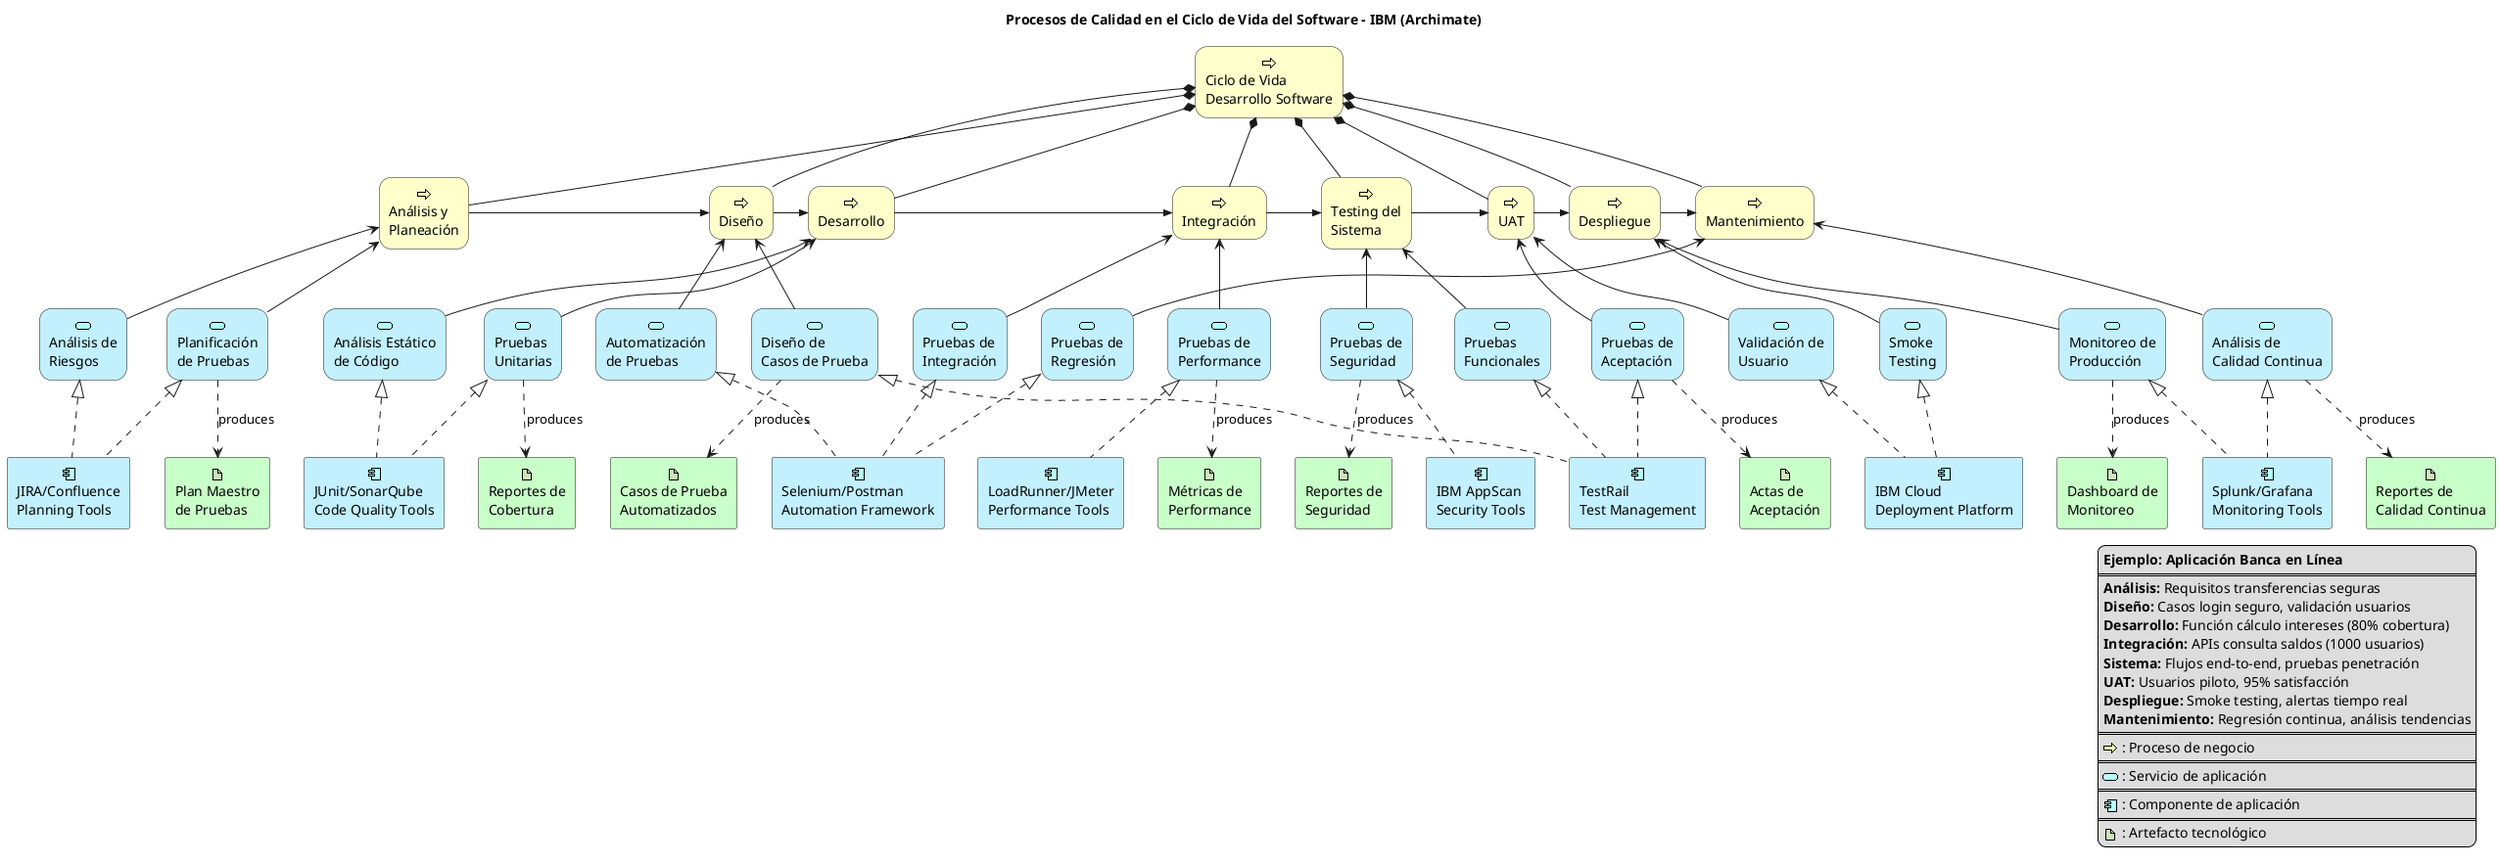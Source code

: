 @startuml proceso-pruebas-ciclo-vida
title Procesos de Calidad en el Ciclo de Vida del Software - IBM (Archimate)

skinparam rectangle<<behavior>> {
    roundCorner 25
}

sprite $bProcess jar:archimate/business-process
sprite $aService jar:archimate/application-service
sprite $aComponent jar:archimate/application-component
sprite $tArtifact jar:archimate/technology-artifact

' Procesos principales del ciclo de vida
rectangle "Ciclo de Vida\nDesarrollo Software" as SDLC <<$bProcess>><<behavior>> #Business
rectangle "Análisis y\nPlaneación" as AP <<$bProcess>><<behavior>> #Business
rectangle "Diseño" as DIS <<$bProcess>><<behavior>> #Business
rectangle "Desarrollo" as DEV <<$bProcess>><<behavior>> #Business
rectangle "Integración" as INT <<$bProcess>><<behavior>> #Business
rectangle "Testing del\nSistema" as SYS <<$bProcess>><<behavior>> #Business
rectangle "UAT" as UAT <<$bProcess>><<behavior>> #Business
rectangle "Despliegue" as DEP <<$bProcess>><<behavior>> #Business
rectangle "Mantenimiento" as MAINT <<$bProcess>><<behavior>> #Business

' Composición del proceso principal
SDLC *-down- AP
SDLC *-down- DIS
SDLC *-down- DEV
SDLC *-down- INT
SDLC *-down- SYS
SDLC *-down- UAT
SDLC *-down- DEP
SDLC *-down- MAINT

' Flujo secuencial
AP -right->> DIS
DIS -right->> DEV
DEV -right->> INT
INT -right->> SYS
SYS -right->> UAT
UAT -right->> DEP
DEP -right->> MAINT

' Servicios de calidad por fase
rectangle "Planificación\nde Pruebas" as TestPlan <<$aService>><<behavior>> #Application
rectangle "Análisis de\nRiesgos" as RiskAnalysis <<$aService>><<behavior>> #Application
rectangle "Diseño de\nCasos de Prueba" as TestDesign <<$aService>><<behavior>> #Application
rectangle "Automatización\nde Pruebas" as TestAuto <<$aService>><<behavior>> #Application
rectangle "Pruebas\nUnitarias" as UnitTest <<$aService>><<behavior>> #Application
rectangle "Análisis Estático\nde Código" as StaticAnalysis <<$aService>><<behavior>> #Application
rectangle "Pruebas de\nIntegración" as IntegrationTest <<$aService>><<behavior>> #Application
rectangle "Pruebas de\nPerformance" as PerfTest <<$aService>><<behavior>> #Application
rectangle "Pruebas\nFuncionales" as FuncTest <<$aService>><<behavior>> #Application
rectangle "Pruebas de\nSeguridad" as SecTest <<$aService>><<behavior>> #Application
rectangle "Validación de\nUsuario" as UserValidation <<$aService>><<behavior>> #Application
rectangle "Pruebas de\nAceptación" as AcceptanceTest <<$aService>><<behavior>> #Application
rectangle "Smoke\nTesting" as SmokeTest <<$aService>><<behavior>> #Application
rectangle "Monitoreo de\nProducción" as ProdMonitoring <<$aService>><<behavior>> #Application
rectangle "Pruebas de\nRegresión" as RegressionTest <<$aService>><<behavior>> #Application
rectangle "Análisis de\nCalidad Continua" as QualityAnalysis <<$aService>><<behavior>> #Application

' Relaciones servicios-procesos
TestPlan -up-> AP
RiskAnalysis -up-> AP

TestDesign -up-> DIS
TestAuto -up-> DIS

UnitTest -up-> DEV
StaticAnalysis -up-> DEV

IntegrationTest -up-> INT
PerfTest -up-> INT

FuncTest -up-> SYS
SecTest -up-> SYS

UserValidation -up-> UAT
AcceptanceTest -up-> UAT

SmokeTest -up-> DEP
ProdMonitoring -up-> DEP

RegressionTest -up-> MAINT
QualityAnalysis -up-> MAINT

' Componentes y herramientas tecnológicas
rectangle "JIRA/Confluence\nPlanning Tools" as PlanTools <<$aComponent>> #Application
rectangle "TestRail\nTest Management" as TestMgmt <<$aComponent>> #Application
rectangle "Selenium/Postman\nAutomation Framework" as AutoFramework <<$aComponent>> #Application
rectangle "JUnit/SonarQube\nCode Quality Tools" as CodeQuality <<$aComponent>> #Application
rectangle "LoadRunner/JMeter\nPerformance Tools" as PerfTools <<$aComponent>> #Application
rectangle "IBM AppScan\nSecurity Tools" as SecTools <<$aComponent>> #Application
rectangle "IBM Cloud\nDeployment Platform" as CloudPlatform <<$aComponent>> #Application
rectangle "Splunk/Grafana\nMonitoring Tools" as MonitoringTools <<$aComponent>> #Application

' Artefactos y entregables
rectangle "Plan Maestro\nde Pruebas" as TestMasterPlan <<$tArtifact>> #Technology
rectangle "Casos de Prueba\nAutomatizados" as AutoTestCases <<$tArtifact>> #Technology
rectangle "Reportes de\nCobertura" as CoverageReports <<$tArtifact>> #Technology
rectangle "Métricas de\nPerformance" as PerfMetrics <<$tArtifact>> #Technology
rectangle "Reportes de\nSeguridad" as SecReports <<$tArtifact>> #Technology
rectangle "Actas de\nAceptación" as AcceptanceDocs <<$tArtifact>> #Technology
rectangle "Dashboard de\nMonitoreo" as MonitoringDash <<$tArtifact>> #Technology
rectangle "Reportes de\nCalidad Continua" as QualityReports <<$tArtifact>> #Technology

' Relaciones componentes-servicios
PlanTools .up.|> TestPlan
PlanTools .up.|> RiskAnalysis

TestMgmt .up.|> TestDesign
AutoFramework .up.|> TestAuto

CodeQuality .up.|> UnitTest
CodeQuality .up.|> StaticAnalysis

AutoFramework .up.|> IntegrationTest
PerfTools .up.|> PerfTest

TestMgmt .up.|> FuncTest
SecTools .up.|> SecTest

CloudPlatform .up.|> UserValidation
TestMgmt .up.|> AcceptanceTest

CloudPlatform .up.|> SmokeTest
MonitoringTools .up.|> ProdMonitoring

AutoFramework .up.|> RegressionTest
MonitoringTools .up.|> QualityAnalysis

' Relaciones artefactos-servicios
TestPlan ..> TestMasterPlan : produces
TestDesign ..> AutoTestCases : produces
UnitTest ..> CoverageReports : produces
PerfTest ..> PerfMetrics : produces
SecTest ..> SecReports : produces
AcceptanceTest ..> AcceptanceDocs : produces
ProdMonitoring ..> MonitoringDash : produces
QualityAnalysis ..> QualityReports : produces

legend right
**Ejemplo: Aplicación Banca en Línea**
====
**Análisis:** Requisitos transferencias seguras
**Diseño:** Casos login seguro, validación usuarios  
**Desarrollo:** Función cálculo intereses (80% cobertura)
**Integración:** APIs consulta saldos (1000 usuarios)
**Sistema:** Flujos end-to-end, pruebas penetración
**UAT:** Usuarios piloto, 95% satisfacción
**Despliegue:** Smoke testing, alertas tiempo real
**Mantenimiento:** Regresión continua, análisis tendencias
====
<$bProcess> : Proceso de negocio
====
<$aService> : Servicio de aplicación  
====
<$aComponent> : Componente de aplicación
====
<$tArtifact> : Artefacto tecnológico
endlegend

@enduml
